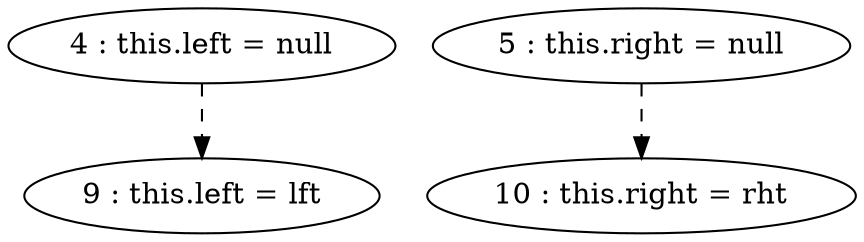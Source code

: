digraph G {
"4 : this.left = null"
"4 : this.left = null" -> "9 : this.left = lft" [style=dashed]
"5 : this.right = null"
"5 : this.right = null" -> "10 : this.right = rht" [style=dashed]
"9 : this.left = lft"
"10 : this.right = rht"
}
